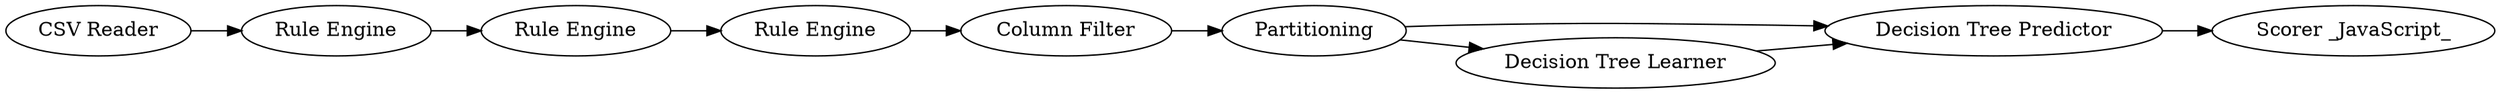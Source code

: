 digraph {
	"-2627880416584884901_31" [label="Column Filter"]
	"-2627880416584884901_36" [label="Rule Engine"]
	"-2627880416584884901_37" [label="CSV Reader"]
	"-7140545416502913861_34" [label="Scorer _JavaScript_"]
	"-2627880416584884901_35" [label="Rule Engine"]
	"-7140545416502913861_33" [label="Decision Tree Predictor"]
	"-7140545416502913861_32" [label="Decision Tree Learner"]
	"-2627880416584884901_30" [label="Rule Engine"]
	"-7140545416502913861_29" [label=Partitioning]
	"-7140545416502913861_32" -> "-7140545416502913861_33"
	"-7140545416502913861_33" -> "-7140545416502913861_34"
	"-7140545416502913861_29" -> "-7140545416502913861_32"
	"-2627880416584884901_37" -> "-2627880416584884901_30"
	"-7140545416502913861_29" -> "-7140545416502913861_33"
	"-2627880416584884901_30" -> "-2627880416584884901_35"
	"-2627880416584884901_31" -> "-7140545416502913861_29"
	"-2627880416584884901_36" -> "-2627880416584884901_31"
	"-2627880416584884901_35" -> "-2627880416584884901_36"
	rankdir=LR
}
